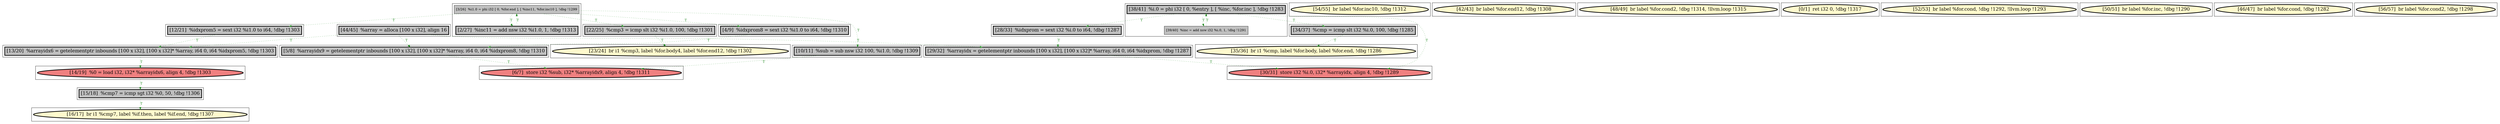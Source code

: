 
digraph G {



node148->node134 [style=dotted,color=forestgreen,label="T",fontcolor=forestgreen ]
node149->node156 [style=dotted,color=forestgreen,label="T",fontcolor=forestgreen ]
node151->node154 [style=dotted,color=forestgreen,label="T",fontcolor=forestgreen ]
node132->node135 [style=dotted,color=forestgreen,label="T",fontcolor=forestgreen ]
node151->node142 [style=dotted,color=forestgreen,label="T",fontcolor=forestgreen ]
node151->node155 [style=dotted,color=forestgreen,label="T",fontcolor=forestgreen ]
node151->node150 [style=dotted,color=forestgreen,label="T",fontcolor=forestgreen ]
node150->node151 [style=dotted,color=forestgreen,label="T",fontcolor=forestgreen ]
node143->node144 [style=dotted,color=forestgreen,label="T",fontcolor=forestgreen ]
node155->node140 [style=dotted,color=forestgreen,label="T",fontcolor=forestgreen ]
node143->node131 [style=dotted,color=forestgreen,label="T",fontcolor=forestgreen ]
node130->node135 [style=dotted,color=forestgreen,label="T",fontcolor=forestgreen ]
node143->node138 [style=dotted,color=forestgreen,label="T",fontcolor=forestgreen ]
node148->node130 [style=dotted,color=forestgreen,label="T",fontcolor=forestgreen ]
node154->node153 [style=dotted,color=forestgreen,label="T",fontcolor=forestgreen ]
node157->node136 [style=dotted,color=forestgreen,label="T",fontcolor=forestgreen ]
node143->node157 [style=dotted,color=forestgreen,label="T",fontcolor=forestgreen ]
node138->node134 [style=dotted,color=forestgreen,label="T",fontcolor=forestgreen ]
node143->node132 [style=dotted,color=forestgreen,label="T",fontcolor=forestgreen ]
node131->node130 [style=dotted,color=forestgreen,label="T",fontcolor=forestgreen ]
node133->node149 [style=dotted,color=forestgreen,label="T",fontcolor=forestgreen ]
node144->node143 [style=dotted,color=forestgreen,label="T",fontcolor=forestgreen ]
node140->node142 [style=dotted,color=forestgreen,label="T",fontcolor=forestgreen ]
node134->node133 [style=dotted,color=forestgreen,label="T",fontcolor=forestgreen ]
node148->node140 [style=dotted,color=forestgreen,label="T",fontcolor=forestgreen ]


subgraph cluster26 {


node157 [penwidth=3.0,fontsize=20,fillcolor=grey,label="[22/25]  %cmp3 = icmp slt i32 %i1.0, 100, !dbg !1301",shape=rectangle,style=filled ]



}

subgraph cluster25 {


node156 [penwidth=3.0,fontsize=20,fillcolor=lemonchiffon,label="[16/17]  br i1 %cmp7, label %if.then, label %if.end, !dbg !1307",shape=ellipse,style=filled ]



}

subgraph cluster24 {


node155 [penwidth=3.0,fontsize=20,fillcolor=grey,label="[28/33]  %idxprom = sext i32 %i.0 to i64, !dbg !1287",shape=rectangle,style=filled ]



}

subgraph cluster22 {


node153 [penwidth=3.0,fontsize=20,fillcolor=lemonchiffon,label="[35/36]  br i1 %cmp, label %for.body, label %for.end, !dbg !1286",shape=ellipse,style=filled ]



}

subgraph cluster20 {


node151 [penwidth=3.0,fontsize=20,fillcolor=grey,label="[38/41]  %i.0 = phi i32 [ 0, %entry ], [ %inc, %for.inc ], !dbg !1283",shape=rectangle,style=filled ]
node150 [fillcolor=grey,label="[39/40]  %inc = add nsw i32 %i.0, 1, !dbg !1291",shape=rectangle,style=filled ]



}

subgraph cluster18 {


node148 [penwidth=3.0,fontsize=20,fillcolor=grey,label="[44/45]  %array = alloca [100 x i32], align 16",shape=rectangle,style=filled ]



}

subgraph cluster16 {


node146 [penwidth=3.0,fontsize=20,fillcolor=lemonchiffon,label="[54/55]  br label %for.inc10, !dbg !1312",shape=ellipse,style=filled ]



}

subgraph cluster17 {


node147 [penwidth=3.0,fontsize=20,fillcolor=lemonchiffon,label="[42/43]  br label %for.end12, !dbg !1308",shape=ellipse,style=filled ]



}

subgraph cluster4 {


node133 [penwidth=3.0,fontsize=20,fillcolor=lightcoral,label="[14/19]  %0 = load i32, i32* %arrayidx6, align 4, !dbg !1303",shape=ellipse,style=filled ]



}

subgraph cluster3 {


node132 [penwidth=3.0,fontsize=20,fillcolor=grey,label="[10/11]  %sub = sub nsw i32 100, %i1.0, !dbg !1309",shape=rectangle,style=filled ]



}

subgraph cluster2 {


node131 [penwidth=3.0,fontsize=20,fillcolor=grey,label="[4/9]  %idxprom8 = sext i32 %i1.0 to i64, !dbg !1310",shape=rectangle,style=filled ]



}

subgraph cluster1 {


node130 [penwidth=3.0,fontsize=20,fillcolor=grey,label="[5/8]  %arrayidx9 = getelementptr inbounds [100 x i32], [100 x i32]* %array, i64 0, i64 %idxprom8, !dbg !1310",shape=rectangle,style=filled ]



}

subgraph cluster12 {


node141 [penwidth=3.0,fontsize=20,fillcolor=lemonchiffon,label="[48/49]  br label %for.cond2, !dbg !1314, !llvm.loop !1315",shape=ellipse,style=filled ]



}

subgraph cluster5 {


node134 [penwidth=3.0,fontsize=20,fillcolor=grey,label="[13/20]  %arrayidx6 = getelementptr inbounds [100 x i32], [100 x i32]* %array, i64 0, i64 %idxprom5, !dbg !1303",shape=rectangle,style=filled ]



}

subgraph cluster0 {


node129 [penwidth=3.0,fontsize=20,fillcolor=lemonchiffon,label="[0/1]  ret i32 0, !dbg !1317",shape=ellipse,style=filled ]



}

subgraph cluster6 {


node135 [penwidth=3.0,fontsize=20,fillcolor=lightcoral,label="[6/7]  store i32 %sub, i32* %arrayidx9, align 4, !dbg !1311",shape=ellipse,style=filled ]



}

subgraph cluster14 {


node144 [penwidth=3.0,fontsize=20,fillcolor=grey,label="[2/27]  %inc11 = add nsw i32 %i1.0, 1, !dbg !1313",shape=rectangle,style=filled ]
node143 [fillcolor=grey,label="[3/26]  %i1.0 = phi i32 [ 0, %for.end ], [ %inc11, %for.inc10 ], !dbg !1299",shape=rectangle,style=filled ]



}

subgraph cluster7 {


node136 [penwidth=3.0,fontsize=20,fillcolor=lemonchiffon,label="[23/24]  br i1 %cmp3, label %for.body4, label %for.end12, !dbg !1302",shape=ellipse,style=filled ]



}

subgraph cluster23 {


node154 [penwidth=3.0,fontsize=20,fillcolor=grey,label="[34/37]  %cmp = icmp slt i32 %i.0, 100, !dbg !1285",shape=rectangle,style=filled ]



}

subgraph cluster8 {


node137 [penwidth=3.0,fontsize=20,fillcolor=lemonchiffon,label="[52/53]  br label %for.cond, !dbg !1292, !llvm.loop !1293",shape=ellipse,style=filled ]



}

subgraph cluster21 {


node152 [penwidth=3.0,fontsize=20,fillcolor=lemonchiffon,label="[50/51]  br label %for.inc, !dbg !1290",shape=ellipse,style=filled ]



}

subgraph cluster9 {


node138 [penwidth=3.0,fontsize=20,fillcolor=grey,label="[12/21]  %idxprom5 = sext i32 %i1.0 to i64, !dbg !1303",shape=rectangle,style=filled ]



}

subgraph cluster19 {


node149 [penwidth=3.0,fontsize=20,fillcolor=grey,label="[15/18]  %cmp7 = icmp sgt i32 %0, 50, !dbg !1306",shape=rectangle,style=filled ]



}

subgraph cluster10 {


node139 [penwidth=3.0,fontsize=20,fillcolor=lemonchiffon,label="[46/47]  br label %for.cond, !dbg !1282",shape=ellipse,style=filled ]



}

subgraph cluster11 {


node140 [penwidth=3.0,fontsize=20,fillcolor=grey,label="[29/32]  %arrayidx = getelementptr inbounds [100 x i32], [100 x i32]* %array, i64 0, i64 %idxprom, !dbg !1287",shape=rectangle,style=filled ]



}

subgraph cluster13 {


node142 [penwidth=3.0,fontsize=20,fillcolor=lightcoral,label="[30/31]  store i32 %i.0, i32* %arrayidx, align 4, !dbg !1289",shape=ellipse,style=filled ]



}

subgraph cluster15 {


node145 [penwidth=3.0,fontsize=20,fillcolor=lemonchiffon,label="[56/57]  br label %for.cond2, !dbg !1298",shape=ellipse,style=filled ]



}

}
